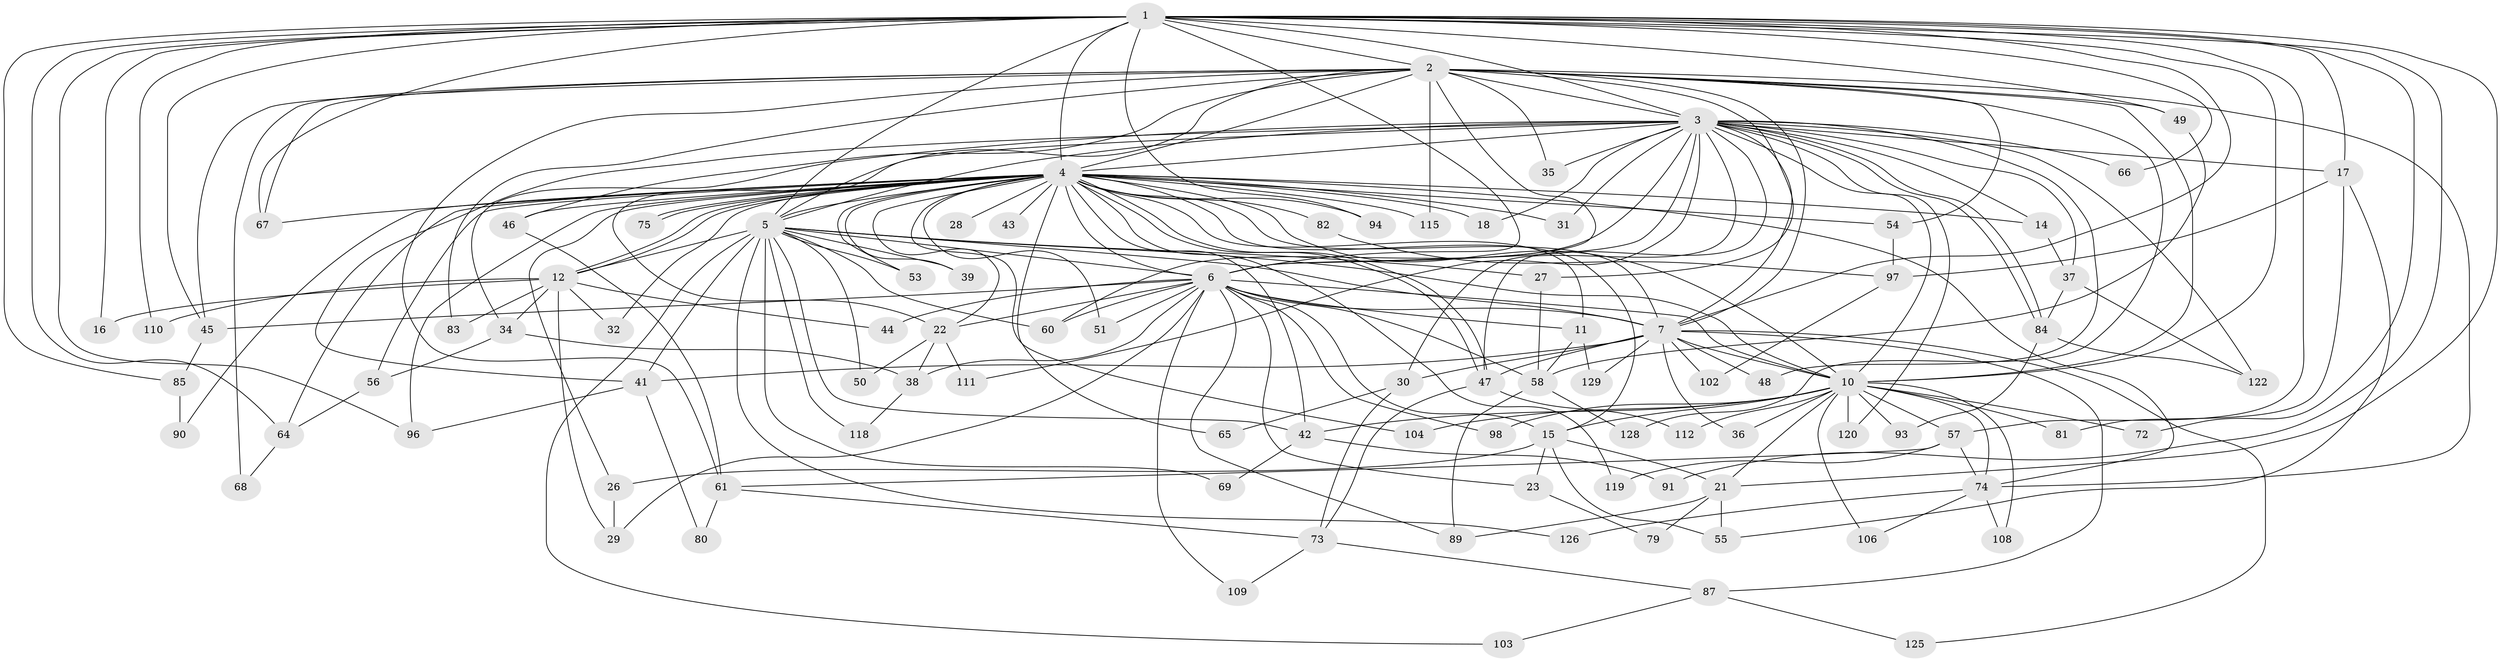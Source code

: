 // original degree distribution, {24: 0.007751937984496124, 16: 0.007751937984496124, 29: 0.007751937984496124, 32: 0.007751937984496124, 23: 0.007751937984496124, 25: 0.023255813953488372, 18: 0.007751937984496124, 15: 0.007751937984496124, 4: 0.09302325581395349, 10: 0.007751937984496124, 3: 0.23255813953488372, 7: 0.015503875968992248, 2: 0.5116279069767442, 5: 0.06201550387596899}
// Generated by graph-tools (version 1.1) at 2025/41/03/06/25 10:41:37]
// undirected, 94 vertices, 223 edges
graph export_dot {
graph [start="1"]
  node [color=gray90,style=filled];
  1 [super="+20"];
  2 [super="+8"];
  3 [super="+13"];
  4 [super="+9"];
  5 [super="+113"];
  6 [super="+24"];
  7 [super="+63"];
  10 [super="+105"];
  11;
  12 [super="+25"];
  14;
  15 [super="+59"];
  16;
  17 [super="+19"];
  18;
  21 [super="+92"];
  22 [super="+101"];
  23;
  26 [super="+88"];
  27 [super="+33"];
  28;
  29;
  30 [super="+99"];
  31;
  32;
  34;
  35;
  36;
  37;
  38 [super="+40"];
  39;
  41 [super="+76"];
  42 [super="+62"];
  43;
  44;
  45 [super="+70"];
  46;
  47 [super="+52"];
  48;
  49 [super="+71"];
  50;
  51;
  53;
  54;
  55 [super="+127"];
  56 [super="+107"];
  57 [super="+116"];
  58 [super="+77"];
  60;
  61 [super="+86"];
  64;
  65;
  66;
  67 [super="+100"];
  68;
  69 [super="+95"];
  72;
  73;
  74 [super="+78"];
  75;
  79;
  80;
  81;
  82;
  83;
  84 [super="+123"];
  85;
  87;
  89 [super="+117"];
  90;
  91;
  93;
  94;
  96 [super="+121"];
  97 [super="+114"];
  98;
  102;
  103;
  104;
  106;
  108;
  109;
  110;
  111;
  112;
  115;
  118;
  119;
  120;
  122 [super="+124"];
  125;
  126;
  128;
  129;
  1 -- 2 [weight=2];
  1 -- 3;
  1 -- 4 [weight=3];
  1 -- 5;
  1 -- 6;
  1 -- 7;
  1 -- 10;
  1 -- 16;
  1 -- 17;
  1 -- 45;
  1 -- 49;
  1 -- 57;
  1 -- 64;
  1 -- 66;
  1 -- 67;
  1 -- 72;
  1 -- 85;
  1 -- 91;
  1 -- 94;
  1 -- 96;
  1 -- 110;
  1 -- 21;
  2 -- 3 [weight=2];
  2 -- 4 [weight=4];
  2 -- 5 [weight=2];
  2 -- 6 [weight=2];
  2 -- 7 [weight=2];
  2 -- 10 [weight=2];
  2 -- 27;
  2 -- 46;
  2 -- 67;
  2 -- 74;
  2 -- 115;
  2 -- 128;
  2 -- 35;
  2 -- 68;
  2 -- 49;
  2 -- 83;
  2 -- 54;
  2 -- 61;
  2 -- 45;
  3 -- 4 [weight=3];
  3 -- 5;
  3 -- 6;
  3 -- 7;
  3 -- 10;
  3 -- 14;
  3 -- 17 [weight=2];
  3 -- 18;
  3 -- 22;
  3 -- 30;
  3 -- 31;
  3 -- 34;
  3 -- 35;
  3 -- 37;
  3 -- 48;
  3 -- 60;
  3 -- 66;
  3 -- 84;
  3 -- 84;
  3 -- 111;
  3 -- 120;
  3 -- 122;
  3 -- 41;
  3 -- 47;
  4 -- 5 [weight=2];
  4 -- 6 [weight=2];
  4 -- 7 [weight=2];
  4 -- 10 [weight=2];
  4 -- 11;
  4 -- 12;
  4 -- 12;
  4 -- 14;
  4 -- 18;
  4 -- 28 [weight=2];
  4 -- 31;
  4 -- 43 [weight=2];
  4 -- 46;
  4 -- 47;
  4 -- 47;
  4 -- 56;
  4 -- 65;
  4 -- 74;
  4 -- 75;
  4 -- 75;
  4 -- 94;
  4 -- 104;
  4 -- 119;
  4 -- 64;
  4 -- 82;
  4 -- 90;
  4 -- 26;
  4 -- 32;
  4 -- 39;
  4 -- 42;
  4 -- 51;
  4 -- 115;
  4 -- 53;
  4 -- 54;
  4 -- 15;
  4 -- 96;
  4 -- 67;
  4 -- 22;
  5 -- 6;
  5 -- 7;
  5 -- 10;
  5 -- 27 [weight=2];
  5 -- 39;
  5 -- 41;
  5 -- 50;
  5 -- 53;
  5 -- 69 [weight=2];
  5 -- 103;
  5 -- 118;
  5 -- 126;
  5 -- 42;
  5 -- 12;
  5 -- 60;
  6 -- 7;
  6 -- 10;
  6 -- 11;
  6 -- 15;
  6 -- 22;
  6 -- 23;
  6 -- 29;
  6 -- 38;
  6 -- 44;
  6 -- 45;
  6 -- 51;
  6 -- 58;
  6 -- 60;
  6 -- 98;
  6 -- 109;
  6 -- 89;
  7 -- 10;
  7 -- 30;
  7 -- 36;
  7 -- 48;
  7 -- 87;
  7 -- 102;
  7 -- 125;
  7 -- 129;
  7 -- 41;
  7 -- 47;
  10 -- 15;
  10 -- 21;
  10 -- 36;
  10 -- 42;
  10 -- 57;
  10 -- 72;
  10 -- 81;
  10 -- 93;
  10 -- 98;
  10 -- 104;
  10 -- 106;
  10 -- 112;
  10 -- 120;
  10 -- 108;
  10 -- 74;
  11 -- 129;
  11 -- 58;
  12 -- 16;
  12 -- 29;
  12 -- 32;
  12 -- 34;
  12 -- 44;
  12 -- 83;
  12 -- 110;
  14 -- 37;
  15 -- 21;
  15 -- 23;
  15 -- 26;
  15 -- 55;
  17 -- 55;
  17 -- 81;
  17 -- 97;
  21 -- 79;
  21 -- 89;
  21 -- 55;
  22 -- 38;
  22 -- 50;
  22 -- 111;
  23 -- 79;
  26 -- 29;
  27 -- 58;
  30 -- 65;
  30 -- 73;
  34 -- 56;
  34 -- 38;
  37 -- 122;
  37 -- 84;
  38 -- 118;
  41 -- 80;
  41 -- 96;
  42 -- 69;
  42 -- 91;
  45 -- 85;
  46 -- 61;
  47 -- 73;
  47 -- 112;
  49 -- 58;
  54 -- 97;
  56 -- 64;
  57 -- 61;
  57 -- 74;
  57 -- 119;
  58 -- 89;
  58 -- 128;
  61 -- 73;
  61 -- 80;
  64 -- 68;
  73 -- 87;
  73 -- 109;
  74 -- 106;
  74 -- 108;
  74 -- 126;
  82 -- 97;
  84 -- 93;
  84 -- 122;
  85 -- 90;
  87 -- 103;
  87 -- 125;
  97 -- 102;
}

